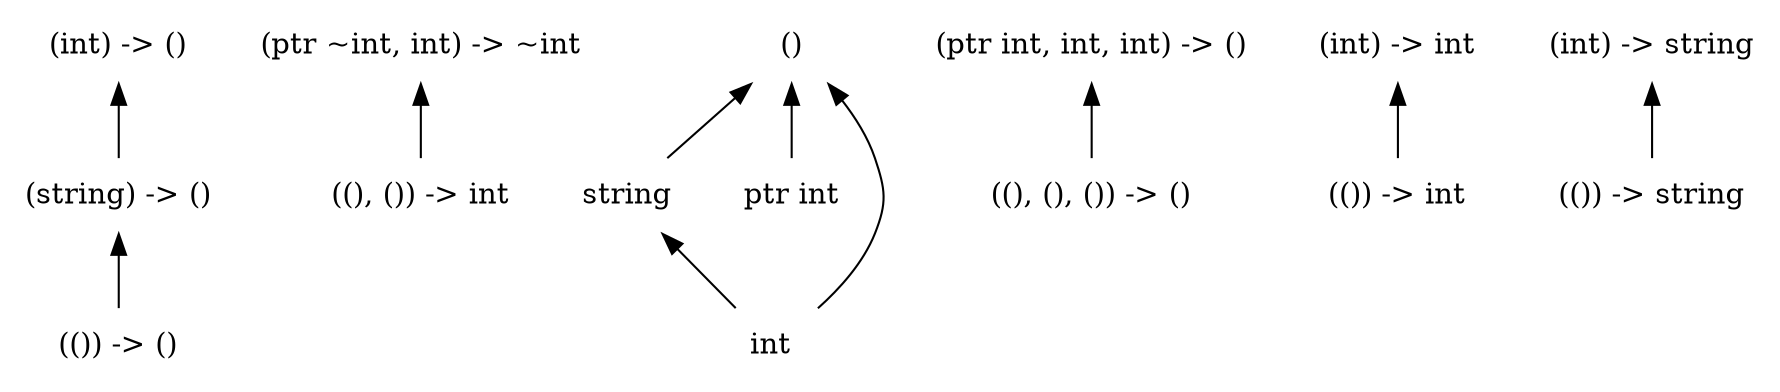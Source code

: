 digraph order {
  graph [
    size = "30,10"
    ];
  node [
    shape = none
    ];
  edge [
    dir = back
    ];
  "(string) -> ()"
  "(()) -> ()"
  "(ptr ~int, int) -> ~int"
  "string"
  "(ptr int, int, int) -> ()"
  "((), ()) -> int"
  "(int) -> int"
  "()"
  "ptr int"
  "((), (), ()) -> ()"
  "(()) -> string"
  "(int) -> ()"
  "(int) -> string"
  "(()) -> int"
  "int"
  "(string) -> ()" -> "(()) -> ()"
  "(ptr ~int, int) -> ~int" -> "((), ()) -> int"
  "string" -> "int"
  "(ptr int, int, int) -> ()" -> "((), (), ()) -> ()"
  "(int) -> int" -> "(()) -> int"
  "()" -> "string"
  "()" -> "int"
  "()" -> "ptr int"
  "(int) -> ()" -> "(string) -> ()"
  "(int) -> string" -> "(()) -> string"
}